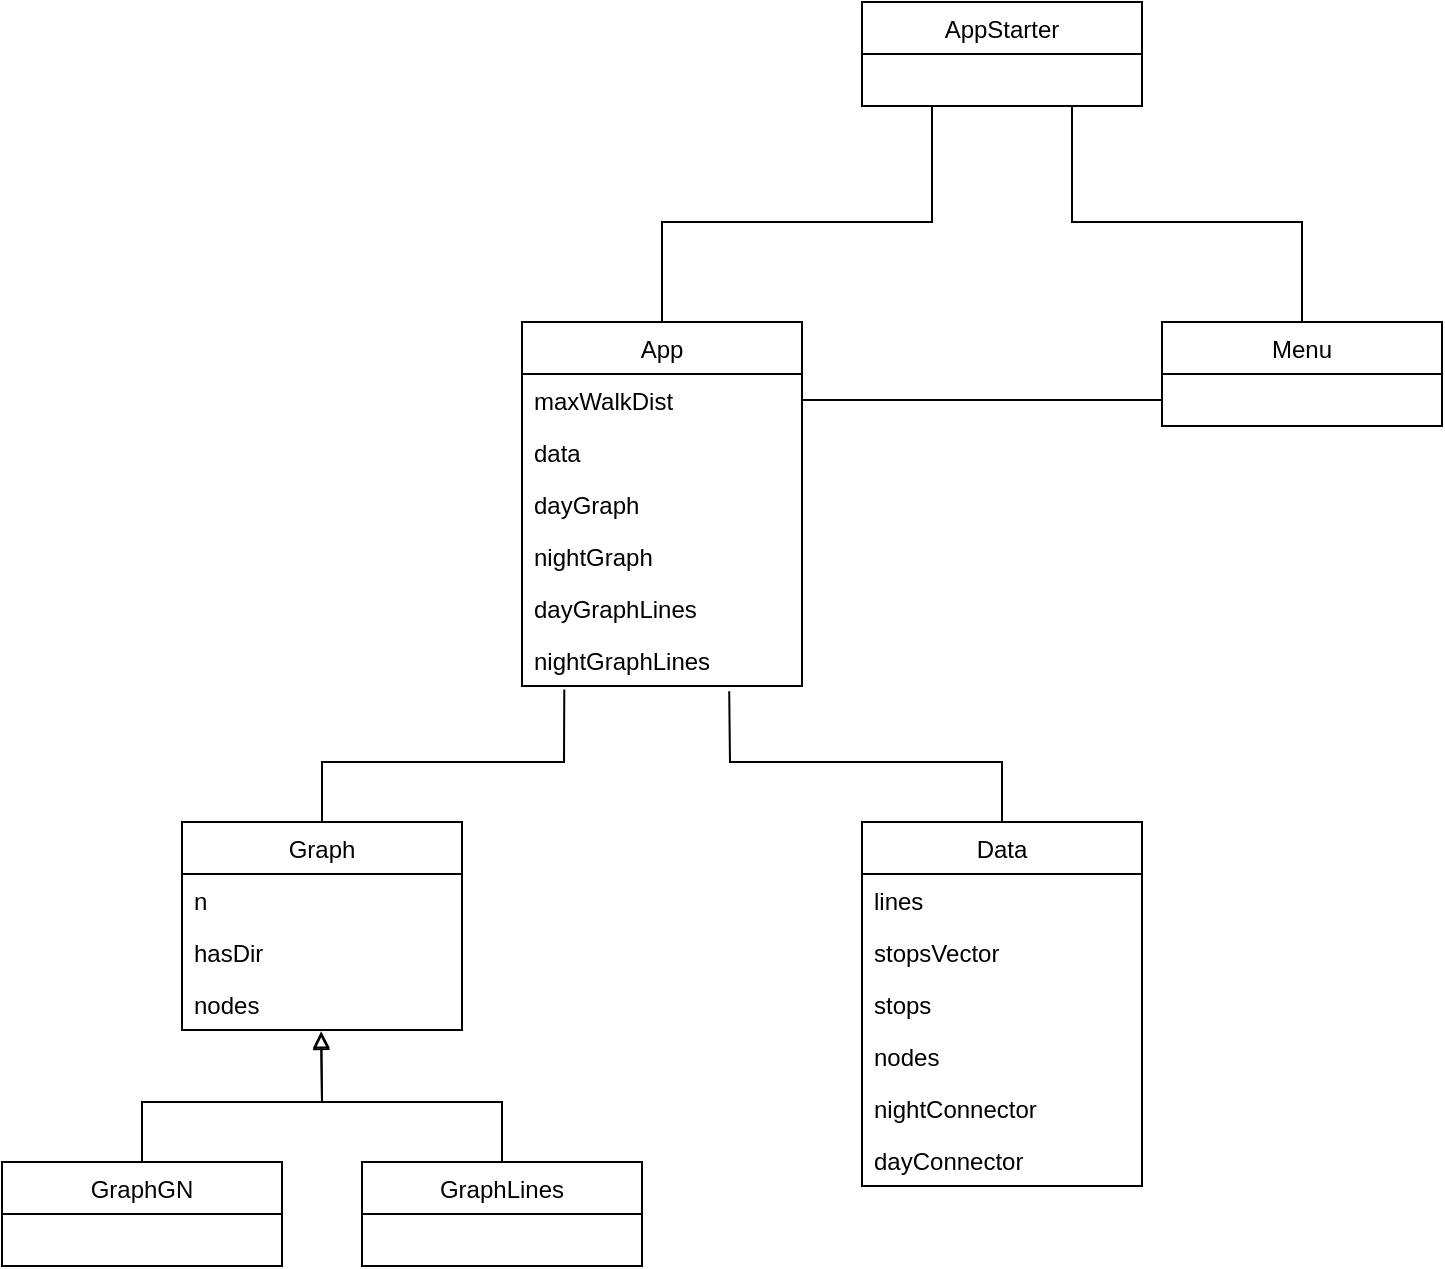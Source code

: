 <mxfile version="16.2.6" type="device"><diagram id="C5RBs43oDa-KdzZeNtuy" name="Page-1"><mxGraphModel dx="1221" dy="659" grid="1" gridSize="10" guides="1" tooltips="1" connect="1" arrows="1" fold="1" page="1" pageScale="1" pageWidth="827" pageHeight="1169" math="0" shadow="0"><root><mxCell id="WIyWlLk6GJQsqaUBKTNV-0"/><mxCell id="WIyWlLk6GJQsqaUBKTNV-1" parent="WIyWlLk6GJQsqaUBKTNV-0"/><mxCell id="6hDqCOYjGSlbDcDkhtTc-0" value="GraphGN" style="swimlane;fontStyle=0;childLayout=stackLayout;horizontal=1;startSize=26;fillColor=none;horizontalStack=0;resizeParent=1;resizeParentMax=0;resizeLast=0;collapsible=1;marginBottom=0;" vertex="1" parent="WIyWlLk6GJQsqaUBKTNV-1"><mxGeometry x="50" y="690" width="140" height="52" as="geometry"/></mxCell><mxCell id="6hDqCOYjGSlbDcDkhtTc-4" value="Graph" style="swimlane;fontStyle=0;childLayout=stackLayout;horizontal=1;startSize=26;fillColor=none;horizontalStack=0;resizeParent=1;resizeParentMax=0;resizeLast=0;collapsible=1;marginBottom=0;" vertex="1" parent="WIyWlLk6GJQsqaUBKTNV-1"><mxGeometry x="140" y="520" width="140" height="104" as="geometry"/></mxCell><mxCell id="6hDqCOYjGSlbDcDkhtTc-5" value="n" style="text;strokeColor=none;fillColor=none;align=left;verticalAlign=top;spacingLeft=4;spacingRight=4;overflow=hidden;rotatable=0;points=[[0,0.5],[1,0.5]];portConstraint=eastwest;" vertex="1" parent="6hDqCOYjGSlbDcDkhtTc-4"><mxGeometry y="26" width="140" height="26" as="geometry"/></mxCell><mxCell id="6hDqCOYjGSlbDcDkhtTc-6" value="hasDir" style="text;strokeColor=none;fillColor=none;align=left;verticalAlign=top;spacingLeft=4;spacingRight=4;overflow=hidden;rotatable=0;points=[[0,0.5],[1,0.5]];portConstraint=eastwest;" vertex="1" parent="6hDqCOYjGSlbDcDkhtTc-4"><mxGeometry y="52" width="140" height="26" as="geometry"/></mxCell><mxCell id="6hDqCOYjGSlbDcDkhtTc-7" value="nodes" style="text;strokeColor=none;fillColor=none;align=left;verticalAlign=top;spacingLeft=4;spacingRight=4;overflow=hidden;rotatable=0;points=[[0,0.5],[1,0.5]];portConstraint=eastwest;" vertex="1" parent="6hDqCOYjGSlbDcDkhtTc-4"><mxGeometry y="78" width="140" height="26" as="geometry"/></mxCell><mxCell id="6hDqCOYjGSlbDcDkhtTc-8" value="GraphLines" style="swimlane;fontStyle=0;childLayout=stackLayout;horizontal=1;startSize=26;fillColor=none;horizontalStack=0;resizeParent=1;resizeParentMax=0;resizeLast=0;collapsible=1;marginBottom=0;" vertex="1" parent="WIyWlLk6GJQsqaUBKTNV-1"><mxGeometry x="230" y="690" width="140" height="52" as="geometry"/></mxCell><mxCell id="6hDqCOYjGSlbDcDkhtTc-12" value="" style="endArrow=block;html=1;rounded=0;exitX=0.5;exitY=0;exitDx=0;exitDy=0;entryX=0.497;entryY=1.054;entryDx=0;entryDy=0;entryPerimeter=0;endFill=0;" edge="1" parent="WIyWlLk6GJQsqaUBKTNV-1" source="6hDqCOYjGSlbDcDkhtTc-0" target="6hDqCOYjGSlbDcDkhtTc-7"><mxGeometry width="50" height="50" relative="1" as="geometry"><mxPoint x="120" y="570" as="sourcePoint"/><mxPoint x="170" y="520" as="targetPoint"/><Array as="points"><mxPoint x="120" y="660"/><mxPoint x="210" y="660"/></Array></mxGeometry></mxCell><mxCell id="6hDqCOYjGSlbDcDkhtTc-13" value="" style="endArrow=block;html=1;rounded=0;exitX=0.5;exitY=0;exitDx=0;exitDy=0;entryX=0.497;entryY=1.023;entryDx=0;entryDy=0;entryPerimeter=0;endFill=0;" edge="1" parent="WIyWlLk6GJQsqaUBKTNV-1" source="6hDqCOYjGSlbDcDkhtTc-8" target="6hDqCOYjGSlbDcDkhtTc-7"><mxGeometry width="50" height="50" relative="1" as="geometry"><mxPoint x="370" y="550" as="sourcePoint"/><mxPoint x="459.58" y="485.404" as="targetPoint"/><Array as="points"><mxPoint x="300" y="660"/><mxPoint x="210" y="660"/></Array></mxGeometry></mxCell><mxCell id="6hDqCOYjGSlbDcDkhtTc-14" value="App" style="swimlane;fontStyle=0;childLayout=stackLayout;horizontal=1;startSize=26;fillColor=none;horizontalStack=0;resizeParent=1;resizeParentMax=0;resizeLast=0;collapsible=1;marginBottom=0;" vertex="1" parent="WIyWlLk6GJQsqaUBKTNV-1"><mxGeometry x="310" y="270" width="140" height="182" as="geometry"/></mxCell><mxCell id="6hDqCOYjGSlbDcDkhtTc-15" value="maxWalkDist" style="text;strokeColor=none;fillColor=none;align=left;verticalAlign=top;spacingLeft=4;spacingRight=4;overflow=hidden;rotatable=0;points=[[0,0.5],[1,0.5]];portConstraint=eastwest;" vertex="1" parent="6hDqCOYjGSlbDcDkhtTc-14"><mxGeometry y="26" width="140" height="26" as="geometry"/></mxCell><mxCell id="6hDqCOYjGSlbDcDkhtTc-16" value="data" style="text;strokeColor=none;fillColor=none;align=left;verticalAlign=top;spacingLeft=4;spacingRight=4;overflow=hidden;rotatable=0;points=[[0,0.5],[1,0.5]];portConstraint=eastwest;" vertex="1" parent="6hDqCOYjGSlbDcDkhtTc-14"><mxGeometry y="52" width="140" height="26" as="geometry"/></mxCell><mxCell id="6hDqCOYjGSlbDcDkhtTc-17" value="dayGraph" style="text;strokeColor=none;fillColor=none;align=left;verticalAlign=top;spacingLeft=4;spacingRight=4;overflow=hidden;rotatable=0;points=[[0,0.5],[1,0.5]];portConstraint=eastwest;" vertex="1" parent="6hDqCOYjGSlbDcDkhtTc-14"><mxGeometry y="78" width="140" height="26" as="geometry"/></mxCell><mxCell id="6hDqCOYjGSlbDcDkhtTc-18" value="nightGraph" style="text;strokeColor=none;fillColor=none;align=left;verticalAlign=top;spacingLeft=4;spacingRight=4;overflow=hidden;rotatable=0;points=[[0,0.5],[1,0.5]];portConstraint=eastwest;" vertex="1" parent="6hDqCOYjGSlbDcDkhtTc-14"><mxGeometry y="104" width="140" height="26" as="geometry"/></mxCell><mxCell id="6hDqCOYjGSlbDcDkhtTc-19" value="dayGraphLines" style="text;strokeColor=none;fillColor=none;align=left;verticalAlign=top;spacingLeft=4;spacingRight=4;overflow=hidden;rotatable=0;points=[[0,0.5],[1,0.5]];portConstraint=eastwest;" vertex="1" parent="6hDqCOYjGSlbDcDkhtTc-14"><mxGeometry y="130" width="140" height="26" as="geometry"/></mxCell><mxCell id="6hDqCOYjGSlbDcDkhtTc-20" value="nightGraphLines" style="text;strokeColor=none;fillColor=none;align=left;verticalAlign=top;spacingLeft=4;spacingRight=4;overflow=hidden;rotatable=0;points=[[0,0.5],[1,0.5]];portConstraint=eastwest;" vertex="1" parent="6hDqCOYjGSlbDcDkhtTc-14"><mxGeometry y="156" width="140" height="26" as="geometry"/></mxCell><mxCell id="6hDqCOYjGSlbDcDkhtTc-21" value="Data" style="swimlane;fontStyle=0;childLayout=stackLayout;horizontal=1;startSize=26;fillColor=none;horizontalStack=0;resizeParent=1;resizeParentMax=0;resizeLast=0;collapsible=1;marginBottom=0;" vertex="1" parent="WIyWlLk6GJQsqaUBKTNV-1"><mxGeometry x="480" y="520" width="140" height="182" as="geometry"/></mxCell><mxCell id="6hDqCOYjGSlbDcDkhtTc-22" value="lines" style="text;strokeColor=none;fillColor=none;align=left;verticalAlign=top;spacingLeft=4;spacingRight=4;overflow=hidden;rotatable=0;points=[[0,0.5],[1,0.5]];portConstraint=eastwest;" vertex="1" parent="6hDqCOYjGSlbDcDkhtTc-21"><mxGeometry y="26" width="140" height="26" as="geometry"/></mxCell><mxCell id="6hDqCOYjGSlbDcDkhtTc-23" value="stopsVector" style="text;strokeColor=none;fillColor=none;align=left;verticalAlign=top;spacingLeft=4;spacingRight=4;overflow=hidden;rotatable=0;points=[[0,0.5],[1,0.5]];portConstraint=eastwest;" vertex="1" parent="6hDqCOYjGSlbDcDkhtTc-21"><mxGeometry y="52" width="140" height="26" as="geometry"/></mxCell><mxCell id="6hDqCOYjGSlbDcDkhtTc-24" value="stops" style="text;strokeColor=none;fillColor=none;align=left;verticalAlign=top;spacingLeft=4;spacingRight=4;overflow=hidden;rotatable=0;points=[[0,0.5],[1,0.5]];portConstraint=eastwest;" vertex="1" parent="6hDqCOYjGSlbDcDkhtTc-21"><mxGeometry y="78" width="140" height="26" as="geometry"/></mxCell><mxCell id="6hDqCOYjGSlbDcDkhtTc-25" value="nodes" style="text;strokeColor=none;fillColor=none;align=left;verticalAlign=top;spacingLeft=4;spacingRight=4;overflow=hidden;rotatable=0;points=[[0,0.5],[1,0.5]];portConstraint=eastwest;" vertex="1" parent="6hDqCOYjGSlbDcDkhtTc-21"><mxGeometry y="104" width="140" height="26" as="geometry"/></mxCell><mxCell id="6hDqCOYjGSlbDcDkhtTc-26" value="nightConnector" style="text;strokeColor=none;fillColor=none;align=left;verticalAlign=top;spacingLeft=4;spacingRight=4;overflow=hidden;rotatable=0;points=[[0,0.5],[1,0.5]];portConstraint=eastwest;" vertex="1" parent="6hDqCOYjGSlbDcDkhtTc-21"><mxGeometry y="130" width="140" height="26" as="geometry"/></mxCell><mxCell id="6hDqCOYjGSlbDcDkhtTc-27" value="dayConnector" style="text;strokeColor=none;fillColor=none;align=left;verticalAlign=top;spacingLeft=4;spacingRight=4;overflow=hidden;rotatable=0;points=[[0,0.5],[1,0.5]];portConstraint=eastwest;" vertex="1" parent="6hDqCOYjGSlbDcDkhtTc-21"><mxGeometry y="156" width="140" height="26" as="geometry"/></mxCell><mxCell id="6hDqCOYjGSlbDcDkhtTc-28" value="" style="endArrow=none;html=1;rounded=0;exitX=0.5;exitY=0;exitDx=0;exitDy=0;entryX=0.151;entryY=1.069;entryDx=0;entryDy=0;entryPerimeter=0;" edge="1" parent="WIyWlLk6GJQsqaUBKTNV-1" source="6hDqCOYjGSlbDcDkhtTc-4" target="6hDqCOYjGSlbDcDkhtTc-20"><mxGeometry width="50" height="50" relative="1" as="geometry"><mxPoint x="390" y="460" as="sourcePoint"/><mxPoint x="440" y="410" as="targetPoint"/><Array as="points"><mxPoint x="210" y="490"/><mxPoint x="331" y="490"/></Array></mxGeometry></mxCell><mxCell id="6hDqCOYjGSlbDcDkhtTc-30" value="" style="endArrow=none;html=1;rounded=0;exitX=0.5;exitY=0;exitDx=0;exitDy=0;entryX=0.74;entryY=1.1;entryDx=0;entryDy=0;entryPerimeter=0;" edge="1" parent="WIyWlLk6GJQsqaUBKTNV-1" source="6hDqCOYjGSlbDcDkhtTc-21" target="6hDqCOYjGSlbDcDkhtTc-20"><mxGeometry width="50" height="50" relative="1" as="geometry"><mxPoint x="460" y="510" as="sourcePoint"/><mxPoint x="510" y="460" as="targetPoint"/><Array as="points"><mxPoint x="550" y="490"/><mxPoint x="414" y="490"/></Array></mxGeometry></mxCell><mxCell id="6hDqCOYjGSlbDcDkhtTc-31" value="Menu" style="swimlane;fontStyle=0;childLayout=stackLayout;horizontal=1;startSize=26;fillColor=none;horizontalStack=0;resizeParent=1;resizeParentMax=0;resizeLast=0;collapsible=1;marginBottom=0;" vertex="1" parent="WIyWlLk6GJQsqaUBKTNV-1"><mxGeometry x="630" y="270" width="140" height="52" as="geometry"/></mxCell><mxCell id="6hDqCOYjGSlbDcDkhtTc-38" value="" style="endArrow=none;html=1;rounded=0;exitX=1;exitY=0.5;exitDx=0;exitDy=0;entryX=0;entryY=0.75;entryDx=0;entryDy=0;" edge="1" parent="WIyWlLk6GJQsqaUBKTNV-1" source="6hDqCOYjGSlbDcDkhtTc-15" target="6hDqCOYjGSlbDcDkhtTc-31"><mxGeometry width="50" height="50" relative="1" as="geometry"><mxPoint x="390" y="470" as="sourcePoint"/><mxPoint x="440" y="420" as="targetPoint"/><Array as="points"/></mxGeometry></mxCell><mxCell id="6hDqCOYjGSlbDcDkhtTc-39" value="AppStarter" style="swimlane;fontStyle=0;childLayout=stackLayout;horizontal=1;startSize=26;fillColor=none;horizontalStack=0;resizeParent=1;resizeParentMax=0;resizeLast=0;collapsible=1;marginBottom=0;" vertex="1" parent="WIyWlLk6GJQsqaUBKTNV-1"><mxGeometry x="480" y="110" width="140" height="52" as="geometry"/></mxCell><mxCell id="6hDqCOYjGSlbDcDkhtTc-46" value="" style="endArrow=none;html=1;rounded=0;exitX=0.5;exitY=0;exitDx=0;exitDy=0;entryX=0.25;entryY=1;entryDx=0;entryDy=0;" edge="1" parent="WIyWlLk6GJQsqaUBKTNV-1" source="6hDqCOYjGSlbDcDkhtTc-14" target="6hDqCOYjGSlbDcDkhtTc-39"><mxGeometry width="50" height="50" relative="1" as="geometry"><mxPoint x="370" y="210" as="sourcePoint"/><mxPoint x="420" y="160" as="targetPoint"/><Array as="points"><mxPoint x="380" y="220"/><mxPoint x="515" y="220"/></Array></mxGeometry></mxCell><mxCell id="6hDqCOYjGSlbDcDkhtTc-47" value="" style="endArrow=none;html=1;rounded=0;exitX=0.5;exitY=0;exitDx=0;exitDy=0;entryX=0.75;entryY=1;entryDx=0;entryDy=0;" edge="1" parent="WIyWlLk6GJQsqaUBKTNV-1" source="6hDqCOYjGSlbDcDkhtTc-31" target="6hDqCOYjGSlbDcDkhtTc-39"><mxGeometry width="50" height="50" relative="1" as="geometry"><mxPoint x="620" y="230" as="sourcePoint"/><mxPoint x="670" y="180" as="targetPoint"/><Array as="points"><mxPoint x="700" y="220"/><mxPoint x="585" y="220"/></Array></mxGeometry></mxCell></root></mxGraphModel></diagram></mxfile>
